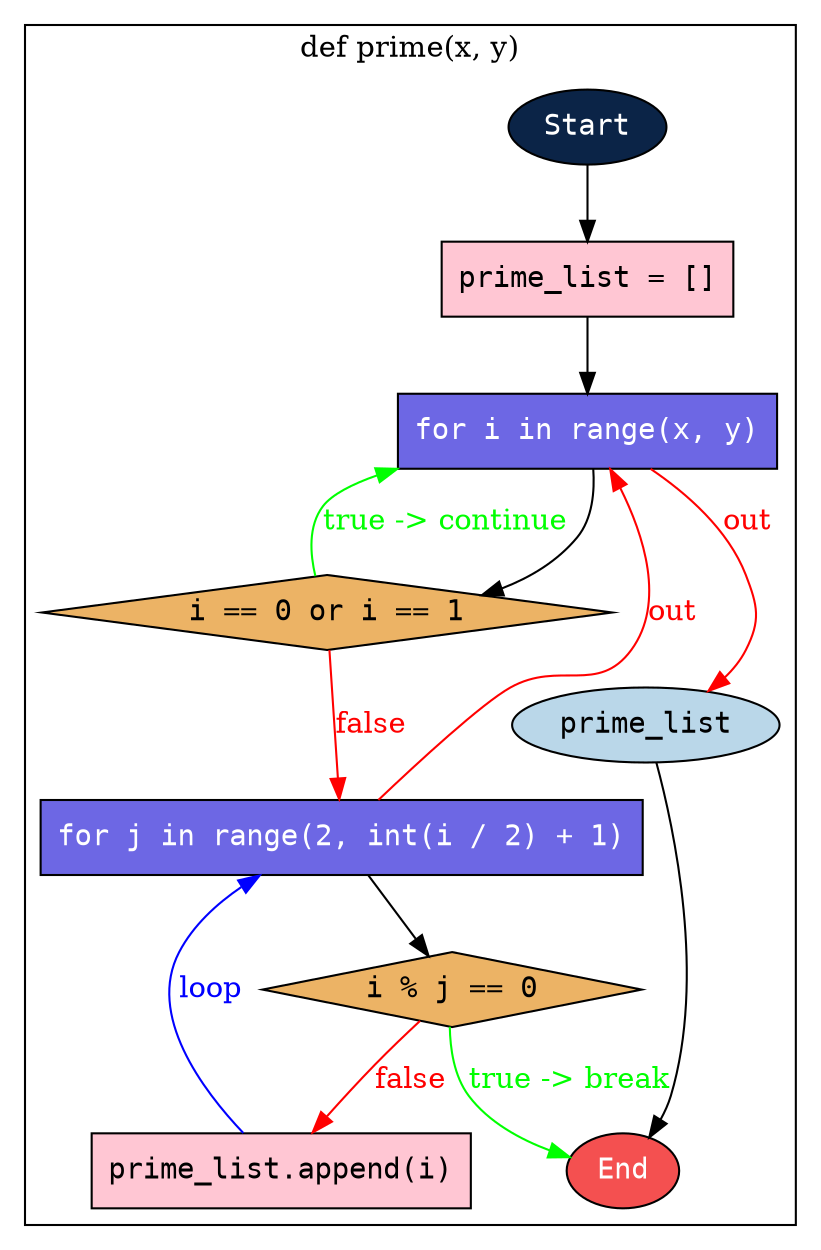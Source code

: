 digraph my_graph {
bgcolor="white"
node [fontname="courier"]

LStart_prime [shape=ellipse] [label="Start"] [type="START"] [style=filled fillcolor="#0B2447" fontcolor=white]
L6 [shape=rect] [label="prime_list = []
"] [type="STATEMENT"] [style=filled fillcolor="#FFC6D3" fontcolor=black]
L7 [shape=rect] [label="for i in range(x, y)"] [type="LOOP"] [style=filled fillcolor="#6D67E4" fontcolor=white]
L8 [shape=diamond] [label="i == 0 or i == 1"] [type="CONDITIONS"] [style=filled fillcolor="#ECB365" fontcolor=black]


L11 [shape=rect] [label="for j in range(2, int(i / 2) + 1)"] [type="LOOP"] [style=filled fillcolor="#6D67E4" fontcolor=white]
L12 [shape=diamond] [label="i % j == 0"] [type="CONDITIONS"] [style=filled fillcolor="#ECB365" fontcolor=black]


L15 [shape=rect] [label="prime_list.append(i)
"] [type="STATEMENT"] [style=filled fillcolor="#FFC6D3" fontcolor=black]
L16 [shape=ellipse] [label="prime_list"] [type="RETURN"] [style=filled fillcolor="#BAD7E9" fontcolor=black]
L999999 [shape=ellipse] [label="End"] [type="END"] [style=filled fillcolor="#F45050" fontcolor=white]

subgraph cluster_prime {
label = "def prime(x, y)";

LStart_prime -> L6    [source="@current_to_next"]
L6 -> L7    [source="@current_to_next"]
L7 -> L8    [source="@loop_to_next"]
L7 -> L16 [color=red] [fontcolor=red] [label="out"] [source="@loop_to_next_sibling"]

L8 -> L7 [color=green] [fontcolor=green] [label="true -> continue"] [source="@continue_to_loop"]
L8 -> L11 [color=red] [fontcolor=red] [label="false"] [source="@elif_to_else"]
L11 -> L12    [source="@loop_to_next"]
L11 -> L7 [color=red] [fontcolor=red] [label="out"] [source="@loop_to_parent_else_loop"]
L15 -> L11 [color=blue] [fontcolor=blue] [label="loop"] [source="@last_to_loop"]

L12 -> L999999 [color=green] [fontcolor=green] [label="true -> break"] [source="@break_to_end_node"]
L12 -> L15 [color=red] [fontcolor=red] [label="false"] [source="@elif_to_else"]

L16 -> L999999    [source="@return_to_end"]
}


}
